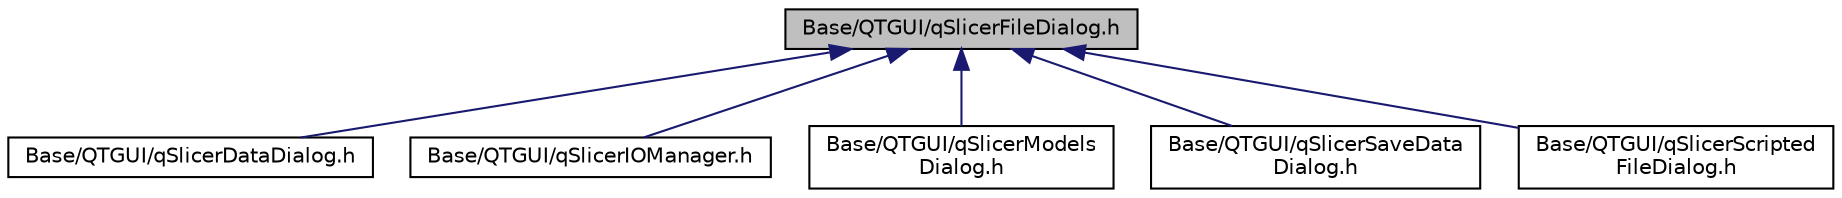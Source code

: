digraph "Base/QTGUI/qSlicerFileDialog.h"
{
  bgcolor="transparent";
  edge [fontname="Helvetica",fontsize="10",labelfontname="Helvetica",labelfontsize="10"];
  node [fontname="Helvetica",fontsize="10",shape=record];
  Node13 [label="Base/QTGUI/qSlicerFileDialog.h",height=0.2,width=0.4,color="black", fillcolor="grey75", style="filled", fontcolor="black"];
  Node13 -> Node14 [dir="back",color="midnightblue",fontsize="10",style="solid",fontname="Helvetica"];
  Node14 [label="Base/QTGUI/qSlicerDataDialog.h",height=0.2,width=0.4,color="black",URL="$qSlicerDataDialog_8h.html"];
  Node13 -> Node15 [dir="back",color="midnightblue",fontsize="10",style="solid",fontname="Helvetica"];
  Node15 [label="Base/QTGUI/qSlicerIOManager.h",height=0.2,width=0.4,color="black",URL="$qSlicerIOManager_8h.html"];
  Node13 -> Node16 [dir="back",color="midnightblue",fontsize="10",style="solid",fontname="Helvetica"];
  Node16 [label="Base/QTGUI/qSlicerModels\lDialog.h",height=0.2,width=0.4,color="black",URL="$qSlicerModelsDialog_8h.html"];
  Node13 -> Node17 [dir="back",color="midnightblue",fontsize="10",style="solid",fontname="Helvetica"];
  Node17 [label="Base/QTGUI/qSlicerSaveData\lDialog.h",height=0.2,width=0.4,color="black",URL="$qSlicerSaveDataDialog_8h.html"];
  Node13 -> Node18 [dir="back",color="midnightblue",fontsize="10",style="solid",fontname="Helvetica"];
  Node18 [label="Base/QTGUI/qSlicerScripted\lFileDialog.h",height=0.2,width=0.4,color="black",URL="$qSlicerScriptedFileDialog_8h.html"];
}
